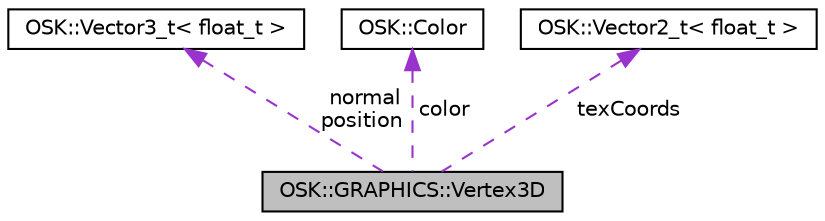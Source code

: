 digraph "OSK::GRAPHICS::Vertex3D"
{
 // LATEX_PDF_SIZE
  edge [fontname="Helvetica",fontsize="10",labelfontname="Helvetica",labelfontsize="10"];
  node [fontname="Helvetica",fontsize="10",shape=record];
  Node1 [label="OSK::GRAPHICS::Vertex3D",height=0.2,width=0.4,color="black", fillcolor="grey75", style="filled", fontcolor="black",tooltip=" "];
  Node2 -> Node1 [dir="back",color="darkorchid3",fontsize="10",style="dashed",label=" normal\nposition" ];
  Node2 [label="OSK::Vector3_t\< float_t \>",height=0.2,width=0.4,color="black", fillcolor="white", style="filled",URL="$class_o_s_k_1_1_vector3__t.html",tooltip=" "];
  Node3 -> Node1 [dir="back",color="darkorchid3",fontsize="10",style="dashed",label=" color" ];
  Node3 [label="OSK::Color",height=0.2,width=0.4,color="black", fillcolor="white", style="filled",URL="$class_o_s_k_1_1_color.html",tooltip="Representa un color en formato RGBA."];
  Node4 -> Node1 [dir="back",color="darkorchid3",fontsize="10",style="dashed",label=" texCoords" ];
  Node4 [label="OSK::Vector2_t\< float_t \>",height=0.2,width=0.4,color="black", fillcolor="white", style="filled",URL="$class_o_s_k_1_1_vector2__t.html",tooltip=" "];
}
